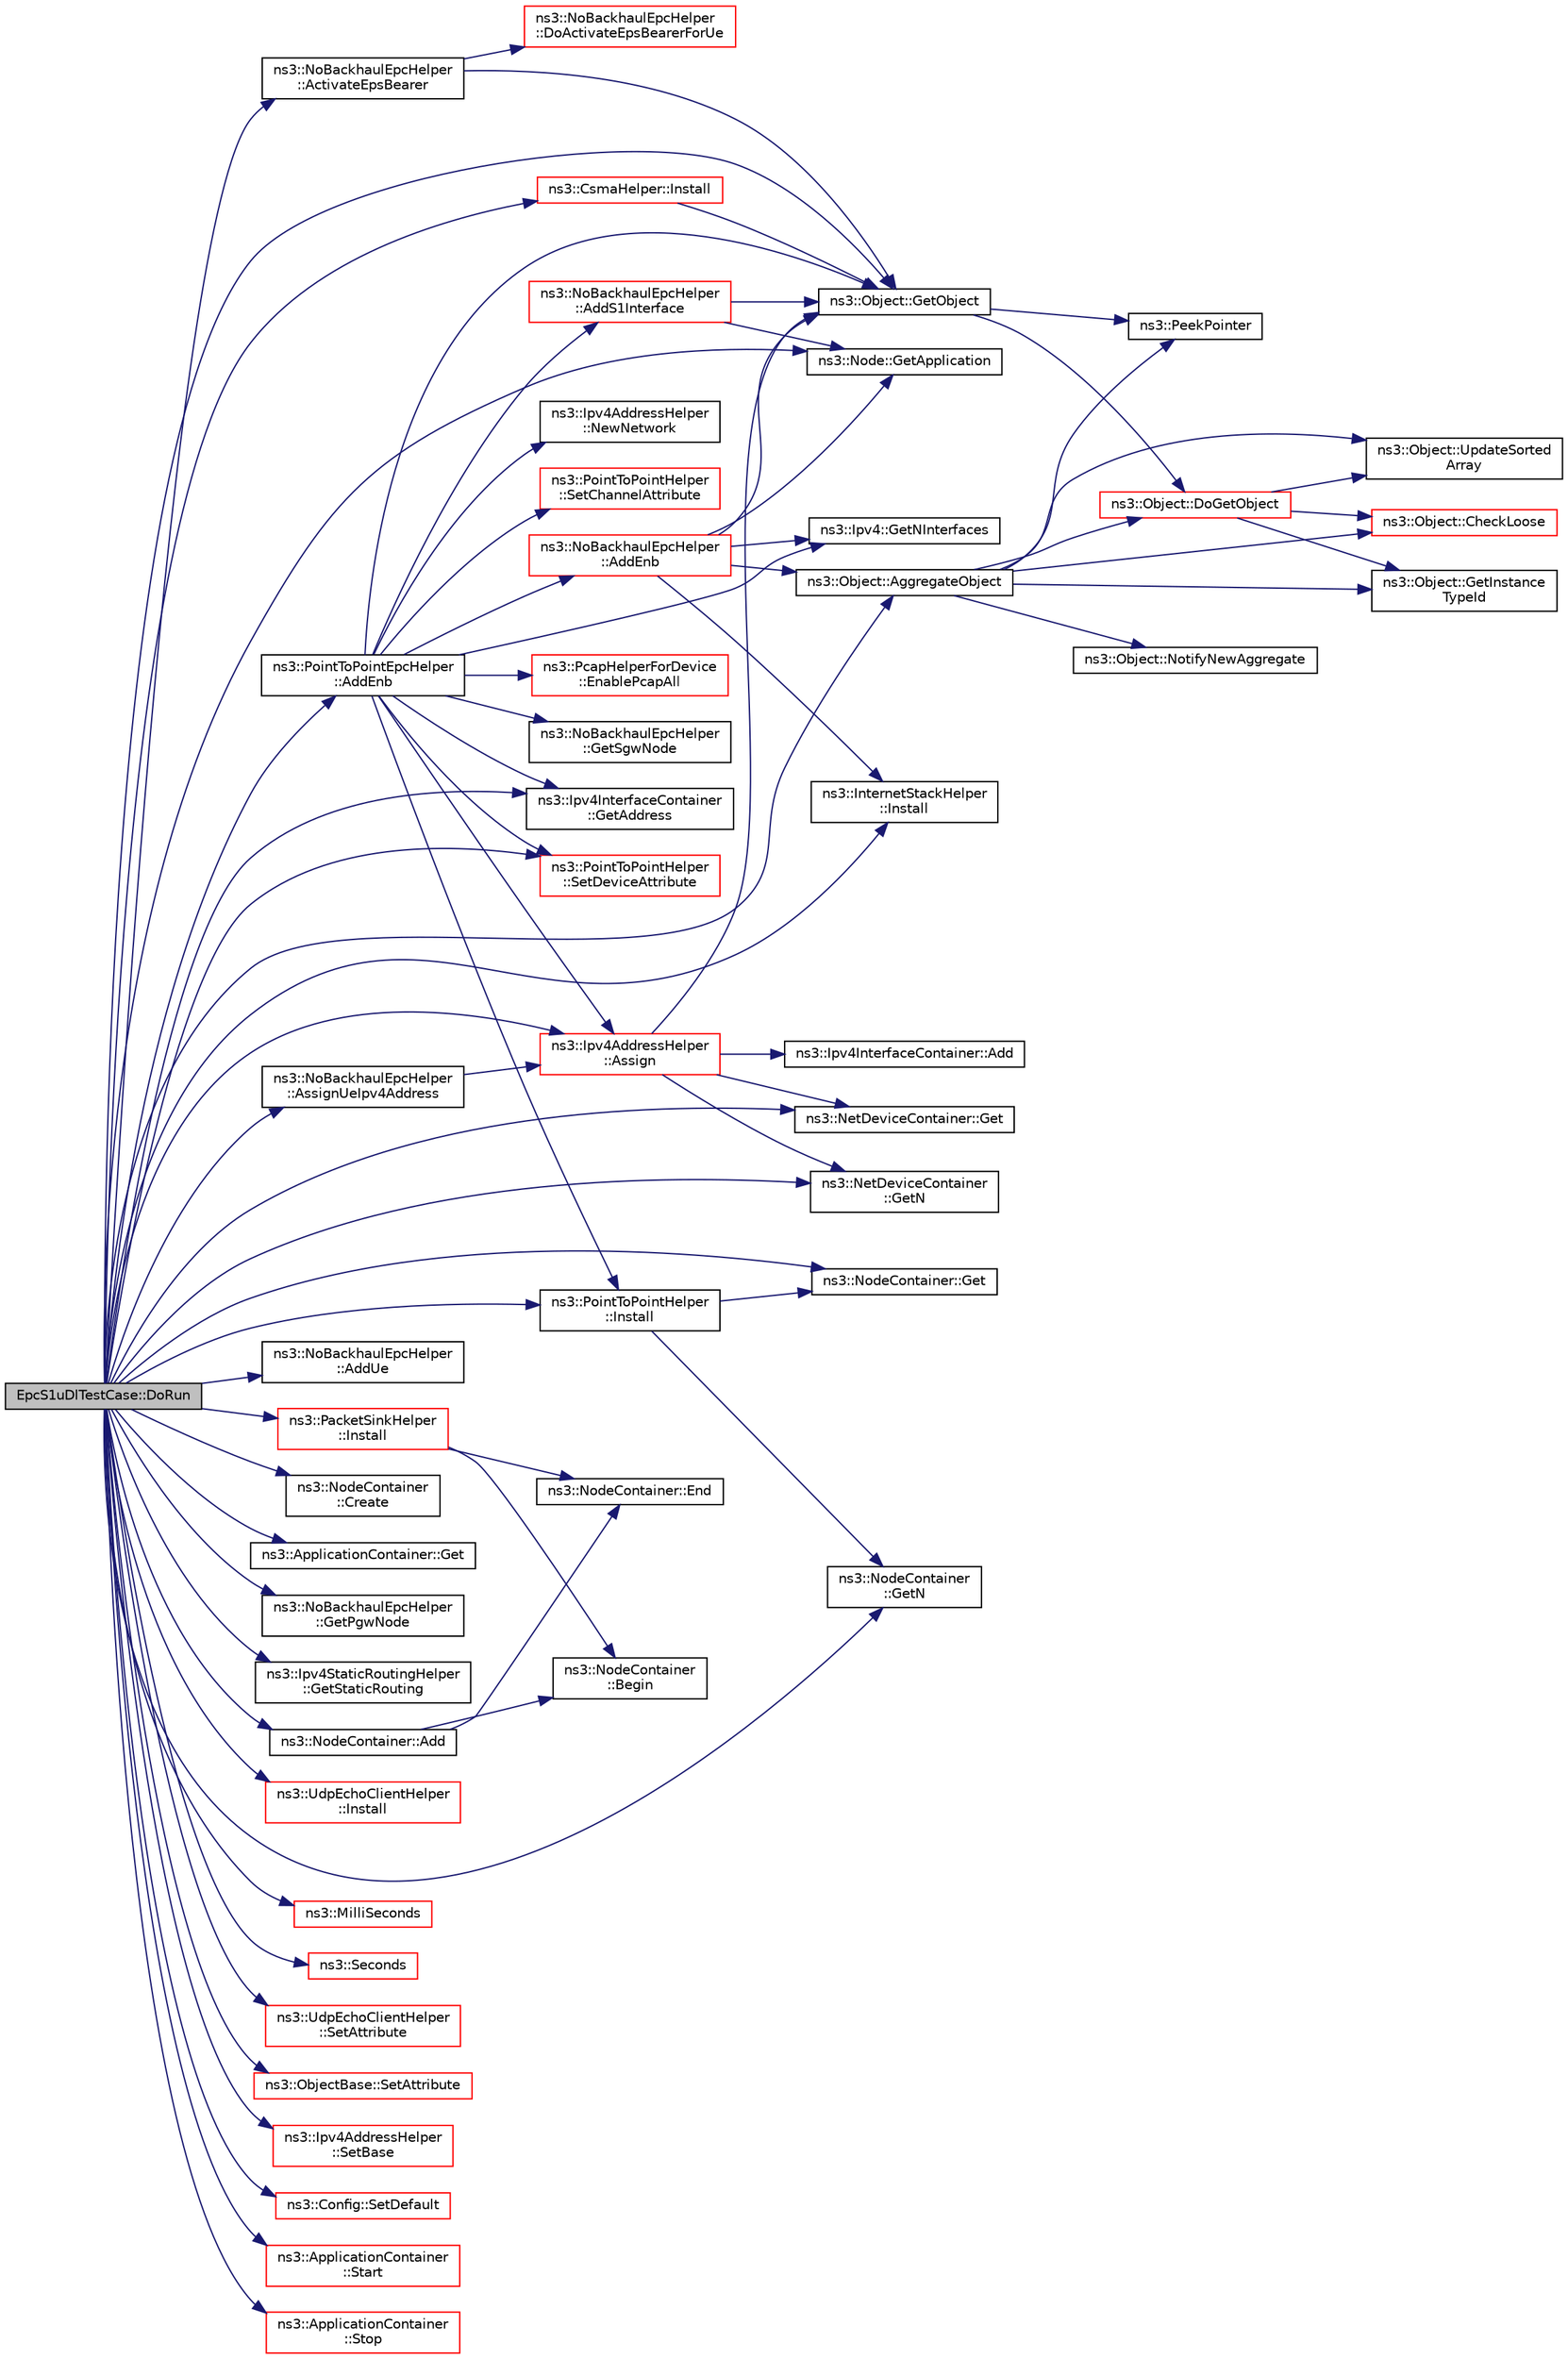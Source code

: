 digraph "EpcS1uDlTestCase::DoRun"
{
 // LATEX_PDF_SIZE
  edge [fontname="Helvetica",fontsize="10",labelfontname="Helvetica",labelfontsize="10"];
  node [fontname="Helvetica",fontsize="10",shape=record];
  rankdir="LR";
  Node1 [label="EpcS1uDlTestCase::DoRun",height=0.2,width=0.4,color="black", fillcolor="grey75", style="filled", fontcolor="black",tooltip="Implementation to actually run this TestCase."];
  Node1 -> Node2 [color="midnightblue",fontsize="10",style="solid",fontname="Helvetica"];
  Node2 [label="ns3::NoBackhaulEpcHelper\l::ActivateEpsBearer",height=0.2,width=0.4,color="black", fillcolor="white", style="filled",URL="$classns3_1_1_no_backhaul_epc_helper.html#a30d239b1da819550c751faea987881c4",tooltip="Activate an EPS bearer, setting up the corresponding S1-U tunnel."];
  Node2 -> Node3 [color="midnightblue",fontsize="10",style="solid",fontname="Helvetica"];
  Node3 [label="ns3::NoBackhaulEpcHelper\l::DoActivateEpsBearerForUe",height=0.2,width=0.4,color="red", fillcolor="white", style="filled",URL="$classns3_1_1_no_backhaul_epc_helper.html#afab49aa414f60a029d8c1af942fd93cf",tooltip="DoActivateEpsBearerForUe: Schedule ActivateEpsBearer on the UE."];
  Node2 -> Node68 [color="midnightblue",fontsize="10",style="solid",fontname="Helvetica"];
  Node68 [label="ns3::Object::GetObject",height=0.2,width=0.4,color="black", fillcolor="white", style="filled",URL="$classns3_1_1_object.html#ad21f5401ff705cd29c37f931ea3afc18",tooltip="Get a pointer to the requested aggregated Object."];
  Node68 -> Node69 [color="midnightblue",fontsize="10",style="solid",fontname="Helvetica"];
  Node69 [label="ns3::Object::DoGetObject",height=0.2,width=0.4,color="red", fillcolor="white", style="filled",URL="$classns3_1_1_object.html#a7c009975f7c0994cb47a69f713745e0a",tooltip="Find an Object of TypeId tid in the aggregates of this Object."];
  Node69 -> Node70 [color="midnightblue",fontsize="10",style="solid",fontname="Helvetica"];
  Node70 [label="ns3::Object::CheckLoose",height=0.2,width=0.4,color="red", fillcolor="white", style="filled",URL="$classns3_1_1_object.html#a33b1d1c52665f27a2fd4857aef5618f2",tooltip="Check if any aggregated Objects have non-zero reference counts."];
  Node69 -> Node71 [color="midnightblue",fontsize="10",style="solid",fontname="Helvetica"];
  Node71 [label="ns3::Object::GetInstance\lTypeId",height=0.2,width=0.4,color="black", fillcolor="white", style="filled",URL="$classns3_1_1_object.html#a9a0bc0211cfab9842e1046b5c5810e5a",tooltip="Get the most derived TypeId for this Object."];
  Node69 -> Node73 [color="midnightblue",fontsize="10",style="solid",fontname="Helvetica"];
  Node73 [label="ns3::Object::UpdateSorted\lArray",height=0.2,width=0.4,color="black", fillcolor="white", style="filled",URL="$classns3_1_1_object.html#ade62655b9680ca5ebf5af7e0fda7a21f",tooltip="Keep the list of aggregates in most-recently-used order."];
  Node68 -> Node74 [color="midnightblue",fontsize="10",style="solid",fontname="Helvetica"];
  Node74 [label="ns3::PeekPointer",height=0.2,width=0.4,color="black", fillcolor="white", style="filled",URL="$namespacens3.html#af2a7557fe9afdd98d8f6f8f6e412cf5a",tooltip=" "];
  Node1 -> Node75 [color="midnightblue",fontsize="10",style="solid",fontname="Helvetica"];
  Node75 [label="ns3::NodeContainer::Add",height=0.2,width=0.4,color="black", fillcolor="white", style="filled",URL="$classns3_1_1_node_container.html#aa60b3a0e70f2fb324e16ffcf8bf31fcb",tooltip="Append the contents of another NodeContainer to the end of this container."];
  Node75 -> Node76 [color="midnightblue",fontsize="10",style="solid",fontname="Helvetica"];
  Node76 [label="ns3::NodeContainer\l::Begin",height=0.2,width=0.4,color="black", fillcolor="white", style="filled",URL="$classns3_1_1_node_container.html#a2bfe1f50688c96e0888b1907e1e2f324",tooltip="Get an iterator which refers to the first Node in the container."];
  Node75 -> Node77 [color="midnightblue",fontsize="10",style="solid",fontname="Helvetica"];
  Node77 [label="ns3::NodeContainer::End",height=0.2,width=0.4,color="black", fillcolor="white", style="filled",URL="$classns3_1_1_node_container.html#a4904853b5d3e86f622a2ef8b4e959e08",tooltip="Get an iterator which indicates past-the-last Node in the container."];
  Node1 -> Node78 [color="midnightblue",fontsize="10",style="solid",fontname="Helvetica"];
  Node78 [label="ns3::PointToPointEpcHelper\l::AddEnb",height=0.2,width=0.4,color="black", fillcolor="white", style="filled",URL="$classns3_1_1_point_to_point_epc_helper.html#a6636cc9c0501b719bd81ed13efd3c589",tooltip="Add an eNB to the EPC."];
  Node78 -> Node79 [color="midnightblue",fontsize="10",style="solid",fontname="Helvetica"];
  Node79 [label="ns3::NoBackhaulEpcHelper\l::AddEnb",height=0.2,width=0.4,color="red", fillcolor="white", style="filled",URL="$classns3_1_1_no_backhaul_epc_helper.html#aa1cdaed2fa4b5f0683c30b6090b37540",tooltip="Add an eNB to the EPC."];
  Node79 -> Node92 [color="midnightblue",fontsize="10",style="solid",fontname="Helvetica"];
  Node92 [label="ns3::Object::AggregateObject",height=0.2,width=0.4,color="black", fillcolor="white", style="filled",URL="$classns3_1_1_object.html#a79dd435d300f3deca814553f561a2922",tooltip="Aggregate two Objects together."];
  Node92 -> Node70 [color="midnightblue",fontsize="10",style="solid",fontname="Helvetica"];
  Node92 -> Node69 [color="midnightblue",fontsize="10",style="solid",fontname="Helvetica"];
  Node92 -> Node71 [color="midnightblue",fontsize="10",style="solid",fontname="Helvetica"];
  Node92 -> Node93 [color="midnightblue",fontsize="10",style="solid",fontname="Helvetica"];
  Node93 [label="ns3::Object::NotifyNewAggregate",height=0.2,width=0.4,color="black", fillcolor="white", style="filled",URL="$classns3_1_1_object.html#a1bd7211125185a6cd511c35fea4e500f",tooltip="Notify all Objects aggregated to this one of a new Object being aggregated."];
  Node92 -> Node74 [color="midnightblue",fontsize="10",style="solid",fontname="Helvetica"];
  Node92 -> Node73 [color="midnightblue",fontsize="10",style="solid",fontname="Helvetica"];
  Node79 -> Node97 [color="midnightblue",fontsize="10",style="solid",fontname="Helvetica"];
  Node97 [label="ns3::Node::GetApplication",height=0.2,width=0.4,color="black", fillcolor="white", style="filled",URL="$classns3_1_1_node.html#a65a2b63b193eabf57584343c97de9653",tooltip="Retrieve the index-th Application associated to this node."];
  Node79 -> Node101 [color="midnightblue",fontsize="10",style="solid",fontname="Helvetica"];
  Node101 [label="ns3::Ipv4::GetNInterfaces",height=0.2,width=0.4,color="black", fillcolor="white", style="filled",URL="$classns3_1_1_ipv4.html#ae761207b8bb5414a47e9d5954ca1f1ed",tooltip=" "];
  Node79 -> Node68 [color="midnightblue",fontsize="10",style="solid",fontname="Helvetica"];
  Node79 -> Node102 [color="midnightblue",fontsize="10",style="solid",fontname="Helvetica"];
  Node102 [label="ns3::InternetStackHelper\l::Install",height=0.2,width=0.4,color="black", fillcolor="white", style="filled",URL="$classns3_1_1_internet_stack_helper.html#a10e8d697dcd9153f1da11695cd08e713",tooltip="Aggregate implementations of the ns3::Ipv4, ns3::Ipv6, ns3::Udp, and ns3::Tcp classes onto the provid..."];
  Node78 -> Node108 [color="midnightblue",fontsize="10",style="solid",fontname="Helvetica"];
  Node108 [label="ns3::NoBackhaulEpcHelper\l::AddS1Interface",height=0.2,width=0.4,color="red", fillcolor="white", style="filled",URL="$classns3_1_1_no_backhaul_epc_helper.html#aba81459f3369b2db12b9fed75440d4e6",tooltip="Add an S1 interface between an eNB and a SGW."];
  Node108 -> Node97 [color="midnightblue",fontsize="10",style="solid",fontname="Helvetica"];
  Node108 -> Node68 [color="midnightblue",fontsize="10",style="solid",fontname="Helvetica"];
  Node78 -> Node111 [color="midnightblue",fontsize="10",style="solid",fontname="Helvetica"];
  Node111 [label="ns3::Ipv4AddressHelper\l::Assign",height=0.2,width=0.4,color="red", fillcolor="white", style="filled",URL="$classns3_1_1_ipv4_address_helper.html#af8e7f4a1a7e74c00014a1eac445a27af",tooltip="Assign IP addresses to the net devices specified in the container based on the current network prefix..."];
  Node111 -> Node112 [color="midnightblue",fontsize="10",style="solid",fontname="Helvetica"];
  Node112 [label="ns3::Ipv4InterfaceContainer::Add",height=0.2,width=0.4,color="black", fillcolor="white", style="filled",URL="$classns3_1_1_ipv4_interface_container.html#ae5e7881307c8d49c7606669ded6ac3d6",tooltip="Concatenate the entries in the other container with ours."];
  Node111 -> Node121 [color="midnightblue",fontsize="10",style="solid",fontname="Helvetica"];
  Node121 [label="ns3::NetDeviceContainer::Get",height=0.2,width=0.4,color="black", fillcolor="white", style="filled",URL="$classns3_1_1_net_device_container.html#ae114b3a9fc193fee40c07e4a4207aef4",tooltip="Get the Ptr<NetDevice> stored in this container at a given index."];
  Node111 -> Node122 [color="midnightblue",fontsize="10",style="solid",fontname="Helvetica"];
  Node122 [label="ns3::NetDeviceContainer\l::GetN",height=0.2,width=0.4,color="black", fillcolor="white", style="filled",URL="$classns3_1_1_net_device_container.html#a44e6db6a23ab528c0a467e32a4046413",tooltip="Get the number of Ptr<NetDevice> stored in this container."];
  Node111 -> Node68 [color="midnightblue",fontsize="10",style="solid",fontname="Helvetica"];
  Node78 -> Node132 [color="midnightblue",fontsize="10",style="solid",fontname="Helvetica"];
  Node132 [label="ns3::PcapHelperForDevice\l::EnablePcapAll",height=0.2,width=0.4,color="red", fillcolor="white", style="filled",URL="$classns3_1_1_pcap_helper_for_device.html#a4ab183a2512120200d4a0e5d8ececd49",tooltip="Enable pcap output on each device (which is of the appropriate type) in the set of all nodes created ..."];
  Node78 -> Node148 [color="midnightblue",fontsize="10",style="solid",fontname="Helvetica"];
  Node148 [label="ns3::Ipv4InterfaceContainer\l::GetAddress",height=0.2,width=0.4,color="black", fillcolor="white", style="filled",URL="$classns3_1_1_ipv4_interface_container.html#ae708067c27bd8019edd3c0311ff150b3",tooltip=" "];
  Node78 -> Node101 [color="midnightblue",fontsize="10",style="solid",fontname="Helvetica"];
  Node78 -> Node68 [color="midnightblue",fontsize="10",style="solid",fontname="Helvetica"];
  Node78 -> Node149 [color="midnightblue",fontsize="10",style="solid",fontname="Helvetica"];
  Node149 [label="ns3::NoBackhaulEpcHelper\l::GetSgwNode",height=0.2,width=0.4,color="black", fillcolor="white", style="filled",URL="$classns3_1_1_no_backhaul_epc_helper.html#a18586da2b5c891f5169e4a923db38e14",tooltip="Get the SGW node."];
  Node78 -> Node150 [color="midnightblue",fontsize="10",style="solid",fontname="Helvetica"];
  Node150 [label="ns3::PointToPointHelper\l::Install",height=0.2,width=0.4,color="black", fillcolor="white", style="filled",URL="$classns3_1_1_point_to_point_helper.html#ab9162fea3e88722666fed1106df1f9ec",tooltip=" "];
  Node150 -> Node151 [color="midnightblue",fontsize="10",style="solid",fontname="Helvetica"];
  Node151 [label="ns3::NodeContainer::Get",height=0.2,width=0.4,color="black", fillcolor="white", style="filled",URL="$classns3_1_1_node_container.html#aff885e5a6b02ca4a27f5725de647d96e",tooltip="Get the Ptr<Node> stored in this container at a given index."];
  Node150 -> Node152 [color="midnightblue",fontsize="10",style="solid",fontname="Helvetica"];
  Node152 [label="ns3::NodeContainer\l::GetN",height=0.2,width=0.4,color="black", fillcolor="white", style="filled",URL="$classns3_1_1_node_container.html#a35aed8b8abb7b7988b086f66d15cdda9",tooltip="Get the number of Ptr<Node> stored in this container."];
  Node78 -> Node153 [color="midnightblue",fontsize="10",style="solid",fontname="Helvetica"];
  Node153 [label="ns3::Ipv4AddressHelper\l::NewNetwork",height=0.2,width=0.4,color="black", fillcolor="white", style="filled",URL="$classns3_1_1_ipv4_address_helper.html#a3277d133ef0d2669934a16a8206ba8e4",tooltip="Increment the network number and reset the IP address counter to the base value provided in the SetBa..."];
  Node78 -> Node154 [color="midnightblue",fontsize="10",style="solid",fontname="Helvetica"];
  Node154 [label="ns3::PointToPointHelper\l::SetChannelAttribute",height=0.2,width=0.4,color="red", fillcolor="white", style="filled",URL="$classns3_1_1_point_to_point_helper.html#a6b5317fd17fb61e5a53f8d66a90b63b9",tooltip="Set an attribute value to be propagated to each Channel created by the helper."];
  Node78 -> Node161 [color="midnightblue",fontsize="10",style="solid",fontname="Helvetica"];
  Node161 [label="ns3::PointToPointHelper\l::SetDeviceAttribute",height=0.2,width=0.4,color="red", fillcolor="white", style="filled",URL="$classns3_1_1_point_to_point_helper.html#a4577f5ab8c387e5528af2e0fbab1152e",tooltip="Set an attribute value to be propagated to each NetDevice created by the helper."];
  Node1 -> Node162 [color="midnightblue",fontsize="10",style="solid",fontname="Helvetica"];
  Node162 [label="ns3::NoBackhaulEpcHelper\l::AddUe",height=0.2,width=0.4,color="black", fillcolor="white", style="filled",URL="$classns3_1_1_no_backhaul_epc_helper.html#ab1522c2bad29e1fef753bb0acf2baa3d",tooltip="Notify the EPC of the existence of a new UE which might attach at a later time."];
  Node1 -> Node92 [color="midnightblue",fontsize="10",style="solid",fontname="Helvetica"];
  Node1 -> Node111 [color="midnightblue",fontsize="10",style="solid",fontname="Helvetica"];
  Node1 -> Node163 [color="midnightblue",fontsize="10",style="solid",fontname="Helvetica"];
  Node163 [label="ns3::NoBackhaulEpcHelper\l::AssignUeIpv4Address",height=0.2,width=0.4,color="black", fillcolor="white", style="filled",URL="$classns3_1_1_no_backhaul_epc_helper.html#ae6a000fcb33b4e5621432af1b68d63bc",tooltip="Assign IPv4 addresses to UE devices."];
  Node163 -> Node111 [color="midnightblue",fontsize="10",style="solid",fontname="Helvetica"];
  Node1 -> Node164 [color="midnightblue",fontsize="10",style="solid",fontname="Helvetica"];
  Node164 [label="ns3::NodeContainer\l::Create",height=0.2,width=0.4,color="black", fillcolor="white", style="filled",URL="$classns3_1_1_node_container.html#a787f059e2813e8b951cc6914d11dfe69",tooltip="Create n nodes and append pointers to them to the end of this NodeContainer."];
  Node1 -> Node165 [color="midnightblue",fontsize="10",style="solid",fontname="Helvetica"];
  Node165 [label="ns3::ApplicationContainer::Get",height=0.2,width=0.4,color="black", fillcolor="white", style="filled",URL="$classns3_1_1_application_container.html#a62e08fd97405a2076d2129b3743eb938",tooltip="Get the Ptr<Application> stored in this container at a given index."];
  Node1 -> Node121 [color="midnightblue",fontsize="10",style="solid",fontname="Helvetica"];
  Node1 -> Node151 [color="midnightblue",fontsize="10",style="solid",fontname="Helvetica"];
  Node1 -> Node148 [color="midnightblue",fontsize="10",style="solid",fontname="Helvetica"];
  Node1 -> Node97 [color="midnightblue",fontsize="10",style="solid",fontname="Helvetica"];
  Node1 -> Node122 [color="midnightblue",fontsize="10",style="solid",fontname="Helvetica"];
  Node1 -> Node152 [color="midnightblue",fontsize="10",style="solid",fontname="Helvetica"];
  Node1 -> Node68 [color="midnightblue",fontsize="10",style="solid",fontname="Helvetica"];
  Node1 -> Node166 [color="midnightblue",fontsize="10",style="solid",fontname="Helvetica"];
  Node166 [label="ns3::NoBackhaulEpcHelper\l::GetPgwNode",height=0.2,width=0.4,color="black", fillcolor="white", style="filled",URL="$classns3_1_1_no_backhaul_epc_helper.html#a2a731cd61aa411a76c455f2fe5a6da8d",tooltip="Get the PGW node."];
  Node1 -> Node167 [color="midnightblue",fontsize="10",style="solid",fontname="Helvetica"];
  Node167 [label="ns3::Ipv4StaticRoutingHelper\l::GetStaticRouting",height=0.2,width=0.4,color="black", fillcolor="white", style="filled",URL="$classns3_1_1_ipv4_static_routing_helper.html#a1cc78e708164de12461156ce56d3e6f6",tooltip="Try and find the static routing protocol as either the main routing protocol or in the list of routin..."];
  Node1 -> Node150 [color="midnightblue",fontsize="10",style="solid",fontname="Helvetica"];
  Node1 -> Node168 [color="midnightblue",fontsize="10",style="solid",fontname="Helvetica"];
  Node168 [label="ns3::PacketSinkHelper\l::Install",height=0.2,width=0.4,color="red", fillcolor="white", style="filled",URL="$classns3_1_1_packet_sink_helper.html#a0808437e17663beb7c6a4a082d458115",tooltip="Install an ns3::PacketSinkApplication on each node of the input container configured with all the att..."];
  Node168 -> Node76 [color="midnightblue",fontsize="10",style="solid",fontname="Helvetica"];
  Node168 -> Node77 [color="midnightblue",fontsize="10",style="solid",fontname="Helvetica"];
  Node1 -> Node173 [color="midnightblue",fontsize="10",style="solid",fontname="Helvetica"];
  Node173 [label="ns3::UdpEchoClientHelper\l::Install",height=0.2,width=0.4,color="red", fillcolor="white", style="filled",URL="$classns3_1_1_udp_echo_client_helper.html#a1ce17f95793ba47428c1f2740937f1be",tooltip="Create a udp echo client application on the specified node."];
  Node1 -> Node175 [color="midnightblue",fontsize="10",style="solid",fontname="Helvetica"];
  Node175 [label="ns3::CsmaHelper::Install",height=0.2,width=0.4,color="red", fillcolor="white", style="filled",URL="$classns3_1_1_csma_helper.html#aa1f7efea5be770c514cb1499e07a79aa",tooltip="This method creates an ns3::CsmaChannel with the attributes configured by CsmaHelper::SetChannelAttri..."];
  Node175 -> Node68 [color="midnightblue",fontsize="10",style="solid",fontname="Helvetica"];
  Node1 -> Node102 [color="midnightblue",fontsize="10",style="solid",fontname="Helvetica"];
  Node1 -> Node176 [color="midnightblue",fontsize="10",style="solid",fontname="Helvetica"];
  Node176 [label="ns3::MilliSeconds",height=0.2,width=0.4,color="red", fillcolor="white", style="filled",URL="$group__timecivil.html#gaf26127cf4571146b83a92ee18679c7a9",tooltip="Construct a Time in the indicated unit."];
  Node1 -> Node85 [color="midnightblue",fontsize="10",style="solid",fontname="Helvetica"];
  Node85 [label="ns3::Seconds",height=0.2,width=0.4,color="red", fillcolor="white", style="filled",URL="$group__timecivil.html#ga33c34b816f8ff6628e33d5c8e9713b9e",tooltip="Construct a Time in the indicated unit."];
  Node1 -> Node181 [color="midnightblue",fontsize="10",style="solid",fontname="Helvetica"];
  Node181 [label="ns3::UdpEchoClientHelper\l::SetAttribute",height=0.2,width=0.4,color="red", fillcolor="white", style="filled",URL="$classns3_1_1_udp_echo_client_helper.html#a11228c069ad896f8ed13f4d37c13f51d",tooltip="Record an attribute to be set in each Application after it is is created."];
  Node1 -> Node182 [color="midnightblue",fontsize="10",style="solid",fontname="Helvetica"];
  Node182 [label="ns3::ObjectBase::SetAttribute",height=0.2,width=0.4,color="red", fillcolor="white", style="filled",URL="$classns3_1_1_object_base.html#ac60245d3ea4123bbc9b1d391f1f6592f",tooltip="Set a single attribute, raising fatal errors if unsuccessful."];
  Node1 -> Node183 [color="midnightblue",fontsize="10",style="solid",fontname="Helvetica"];
  Node183 [label="ns3::Ipv4AddressHelper\l::SetBase",height=0.2,width=0.4,color="red", fillcolor="white", style="filled",URL="$classns3_1_1_ipv4_address_helper.html#acf7b16dd25bac67e00f5e25f90a9a035",tooltip="Set the base network number, network mask and base address."];
  Node1 -> Node187 [color="midnightblue",fontsize="10",style="solid",fontname="Helvetica"];
  Node187 [label="ns3::Config::SetDefault",height=0.2,width=0.4,color="red", fillcolor="white", style="filled",URL="$group__config.html#ga2e7882df849d8ba4aaad31c934c40c06",tooltip=" "];
  Node1 -> Node161 [color="midnightblue",fontsize="10",style="solid",fontname="Helvetica"];
  Node1 -> Node192 [color="midnightblue",fontsize="10",style="solid",fontname="Helvetica"];
  Node192 [label="ns3::ApplicationContainer\l::Start",height=0.2,width=0.4,color="red", fillcolor="white", style="filled",URL="$classns3_1_1_application_container.html#a8eff87926507020bbe3e1390358a54a7",tooltip="Arrange for all of the Applications in this container to Start() at the Time given as a parameter."];
  Node1 -> Node197 [color="midnightblue",fontsize="10",style="solid",fontname="Helvetica"];
  Node197 [label="ns3::ApplicationContainer\l::Stop",height=0.2,width=0.4,color="red", fillcolor="white", style="filled",URL="$classns3_1_1_application_container.html#adfc52f9aa4020c8714679b00bbb9ddb3",tooltip="Arrange for all of the Applications in this container to Stop() at the Time given as a parameter."];
}
